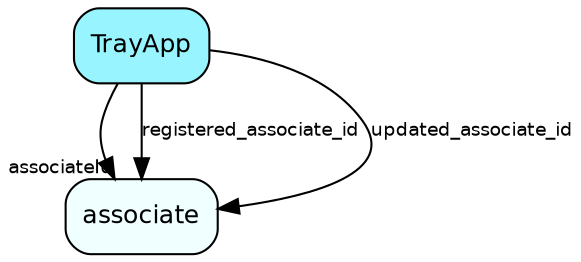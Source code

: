 digraph TrayApp  {
node [shape = box style="rounded, filled" fontname = "Helvetica" fontsize = "12" ]
edge [fontname = "Helvetica" fontsize = "9"]

TrayApp[fillcolor = "cadetblue1"]
associate[fillcolor = "azure1"]
TrayApp -> associate [headlabel = "associateId"]
TrayApp -> associate [label = "registered_associate_id"]
TrayApp -> associate [label = "updated_associate_id"]
}
